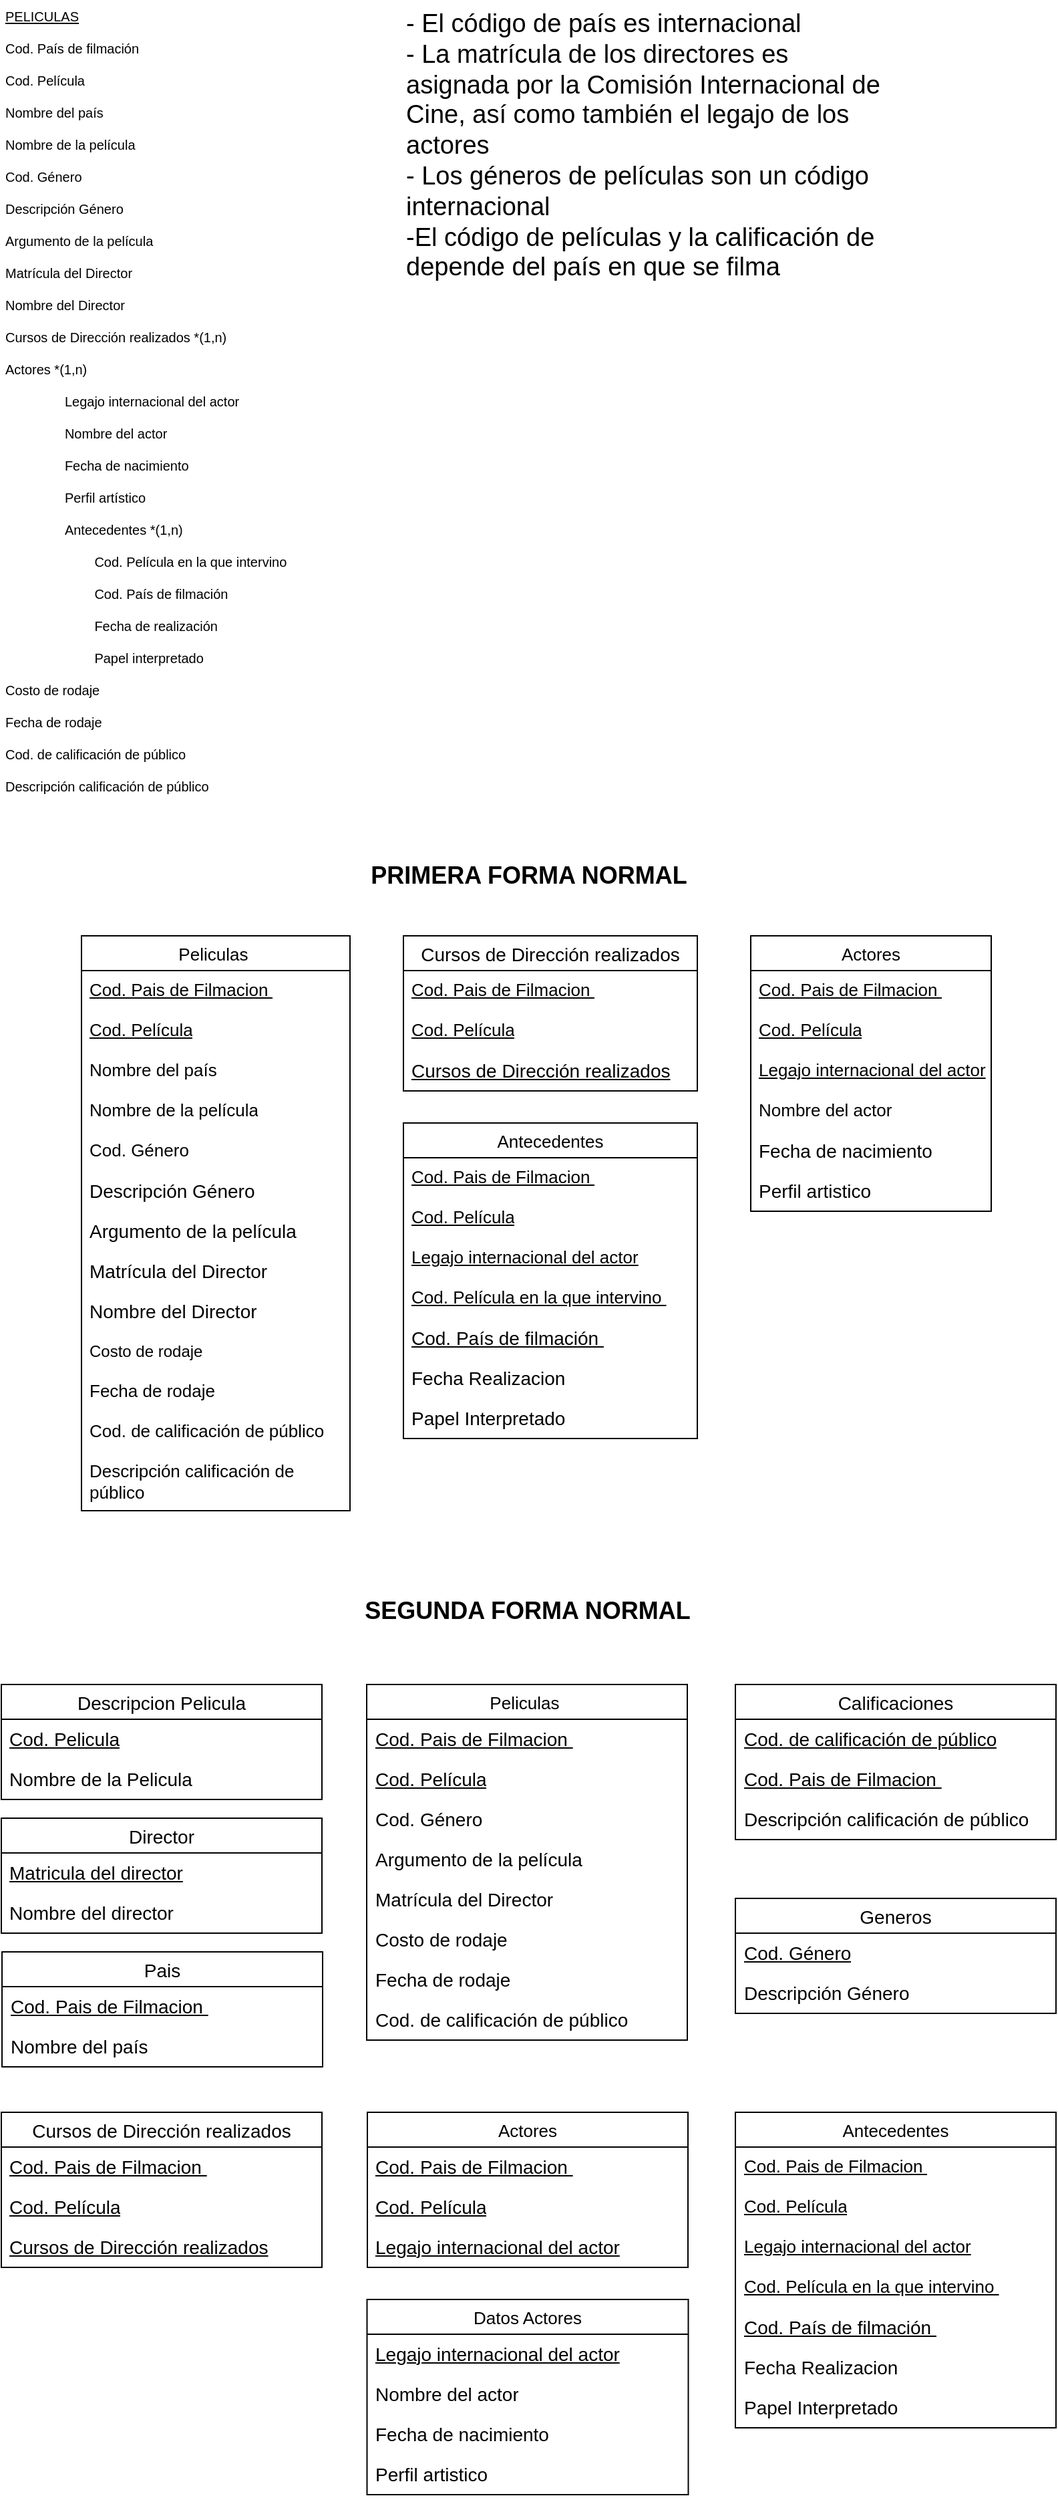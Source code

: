 <mxfile version="24.7.8">
  <diagram name="Página-1" id="6rLI40oN_04400nDU3He">
    <mxGraphModel dx="1518" dy="731" grid="1" gridSize="10" guides="1" tooltips="1" connect="1" arrows="1" fold="1" page="1" pageScale="1" pageWidth="827" pageHeight="1169" math="0" shadow="0">
      <root>
        <mxCell id="0" />
        <mxCell id="1" parent="0" />
        <mxCell id="zgShwJ9hmhgmI7BcQRLX-1" value="Peliculas " style="swimlane;fontStyle=0;childLayout=stackLayout;horizontal=1;startSize=26;horizontalStack=0;resizeParent=1;resizeParentMax=0;resizeLast=0;collapsible=1;marginBottom=0;align=center;fontSize=13;" parent="1" vertex="1">
          <mxGeometry x="79" y="720" width="201" height="430" as="geometry" />
        </mxCell>
        <mxCell id="zgShwJ9hmhgmI7BcQRLX-11" value="&lt;div style=&quot;font-size: 13px;&quot;&gt;&lt;u&gt;Cod. Pais de Filmacion&amp;nbsp;&lt;/u&gt;&lt;/div&gt;" style="text;strokeColor=none;fillColor=none;spacingLeft=4;spacingRight=4;overflow=hidden;rotatable=0;points=[[0,0.5],[1,0.5]];portConstraint=eastwest;fontSize=13;whiteSpace=wrap;html=1;" parent="zgShwJ9hmhgmI7BcQRLX-1" vertex="1">
          <mxGeometry y="26" width="201" height="30" as="geometry" />
        </mxCell>
        <mxCell id="zgShwJ9hmhgmI7BcQRLX-16" value="&lt;span style=&quot;font-size: 13px;&quot;&gt;&lt;u&gt;Cod. Película&lt;/u&gt;&lt;/span&gt;" style="text;strokeColor=none;fillColor=none;spacingLeft=4;spacingRight=4;overflow=hidden;rotatable=0;points=[[0,0.5],[1,0.5]];portConstraint=eastwest;fontSize=13;whiteSpace=wrap;html=1;" parent="zgShwJ9hmhgmI7BcQRLX-1" vertex="1">
          <mxGeometry y="56" width="201" height="30" as="geometry" />
        </mxCell>
        <mxCell id="zgShwJ9hmhgmI7BcQRLX-17" value="&lt;span style=&quot;font-size: 13px;&quot;&gt;Nombre del país&lt;/span&gt;" style="text;strokeColor=none;fillColor=none;spacingLeft=4;spacingRight=4;overflow=hidden;rotatable=0;points=[[0,0.5],[1,0.5]];portConstraint=eastwest;fontSize=13;whiteSpace=wrap;html=1;" parent="zgShwJ9hmhgmI7BcQRLX-1" vertex="1">
          <mxGeometry y="86" width="201" height="30" as="geometry" />
        </mxCell>
        <mxCell id="zgShwJ9hmhgmI7BcQRLX-18" value="&lt;span style=&quot;font-size: 13px;&quot;&gt;Nombre de la película&lt;/span&gt;" style="text;strokeColor=none;fillColor=none;spacingLeft=4;spacingRight=4;overflow=hidden;rotatable=0;points=[[0,0.5],[1,0.5]];portConstraint=eastwest;fontSize=13;whiteSpace=wrap;html=1;" parent="zgShwJ9hmhgmI7BcQRLX-1" vertex="1">
          <mxGeometry y="116" width="201" height="30" as="geometry" />
        </mxCell>
        <mxCell id="zgShwJ9hmhgmI7BcQRLX-19" value="&lt;span style=&quot;font-size: 13px;&quot;&gt;Cod. Género&lt;/span&gt;" style="text;strokeColor=none;fillColor=none;spacingLeft=4;spacingRight=4;overflow=hidden;rotatable=0;points=[[0,0.5],[1,0.5]];portConstraint=eastwest;fontSize=13;whiteSpace=wrap;html=1;" parent="zgShwJ9hmhgmI7BcQRLX-1" vertex="1">
          <mxGeometry y="146" width="201" height="30" as="geometry" />
        </mxCell>
        <mxCell id="zgShwJ9hmhgmI7BcQRLX-26" value="&lt;span style=&quot;font-size: 14px;&quot;&gt;Descripción Género&lt;/span&gt;" style="text;strokeColor=none;fillColor=none;spacingLeft=4;spacingRight=4;overflow=hidden;rotatable=0;points=[[0,0.5],[1,0.5]];portConstraint=eastwest;fontSize=14;whiteSpace=wrap;html=1;" parent="zgShwJ9hmhgmI7BcQRLX-1" vertex="1">
          <mxGeometry y="176" width="201" height="30" as="geometry" />
        </mxCell>
        <mxCell id="zgShwJ9hmhgmI7BcQRLX-27" value="&lt;span style=&quot;font-size: 14px;&quot;&gt;Argumento de la película&lt;/span&gt;" style="text;strokeColor=none;fillColor=none;spacingLeft=4;spacingRight=4;overflow=hidden;rotatable=0;points=[[0,0.5],[1,0.5]];portConstraint=eastwest;fontSize=14;whiteSpace=wrap;html=1;" parent="zgShwJ9hmhgmI7BcQRLX-1" vertex="1">
          <mxGeometry y="206" width="201" height="30" as="geometry" />
        </mxCell>
        <mxCell id="zgShwJ9hmhgmI7BcQRLX-28" value="&lt;font style=&quot;font-size: 14px;&quot;&gt;Matrícula del Director&lt;/font&gt;" style="text;strokeColor=none;fillColor=none;spacingLeft=4;spacingRight=4;overflow=hidden;rotatable=0;points=[[0,0.5],[1,0.5]];portConstraint=eastwest;fontSize=13;whiteSpace=wrap;html=1;" parent="zgShwJ9hmhgmI7BcQRLX-1" vertex="1">
          <mxGeometry y="236" width="201" height="30" as="geometry" />
        </mxCell>
        <mxCell id="zgShwJ9hmhgmI7BcQRLX-29" value="&lt;font style=&quot;font-size: 14px;&quot;&gt;Nombre del Director&lt;/font&gt;" style="text;strokeColor=none;fillColor=none;spacingLeft=4;spacingRight=4;overflow=hidden;rotatable=0;points=[[0,0.5],[1,0.5]];portConstraint=eastwest;fontSize=13;whiteSpace=wrap;html=1;" parent="zgShwJ9hmhgmI7BcQRLX-1" vertex="1">
          <mxGeometry y="266" width="201" height="30" as="geometry" />
        </mxCell>
        <mxCell id="CmvAr4aXvTPzjtb3P2h2-1" value="Costo de rodaje" style="text;strokeColor=none;fillColor=none;align=left;verticalAlign=middle;spacingLeft=4;spacingRight=4;overflow=hidden;points=[[0,0.5],[1,0.5]];portConstraint=eastwest;rotatable=0;whiteSpace=wrap;html=1;" parent="zgShwJ9hmhgmI7BcQRLX-1" vertex="1">
          <mxGeometry y="296" width="201" height="30" as="geometry" />
        </mxCell>
        <mxCell id="zgShwJ9hmhgmI7BcQRLX-30" value="Fecha de rodaje" style="text;strokeColor=none;fillColor=none;spacingLeft=4;spacingRight=4;overflow=hidden;rotatable=0;points=[[0,0.5],[1,0.5]];portConstraint=eastwest;fontSize=13;whiteSpace=wrap;html=1;" parent="zgShwJ9hmhgmI7BcQRLX-1" vertex="1">
          <mxGeometry y="326" width="201" height="30" as="geometry" />
        </mxCell>
        <mxCell id="zgShwJ9hmhgmI7BcQRLX-31" value="Cod. de calificación de público" style="text;strokeColor=none;fillColor=none;spacingLeft=4;spacingRight=4;overflow=hidden;rotatable=0;points=[[0,0.5],[1,0.5]];portConstraint=eastwest;fontSize=13;whiteSpace=wrap;html=1;" parent="zgShwJ9hmhgmI7BcQRLX-1" vertex="1">
          <mxGeometry y="356" width="201" height="30" as="geometry" />
        </mxCell>
        <mxCell id="zgShwJ9hmhgmI7BcQRLX-32" value="Descripción calificación de público" style="text;strokeColor=none;fillColor=none;spacingLeft=4;spacingRight=4;overflow=hidden;rotatable=0;points=[[0,0.5],[1,0.5]];portConstraint=eastwest;fontSize=13;whiteSpace=wrap;html=1;" parent="zgShwJ9hmhgmI7BcQRLX-1" vertex="1">
          <mxGeometry y="386" width="201" height="44" as="geometry" />
        </mxCell>
        <mxCell id="zgShwJ9hmhgmI7BcQRLX-14" value="&lt;u&gt;PELICULAS&lt;/u&gt;&lt;br style=&quot;font-size: 10px;&quot;&gt;&lt;br style=&quot;font-size: 10px;&quot;&gt;Cod. País de filmación&lt;br style=&quot;font-size: 10px;&quot;&gt;&lt;br style=&quot;font-size: 10px;&quot;&gt;Cod. Película&lt;br style=&quot;font-size: 10px;&quot;&gt;&lt;br style=&quot;font-size: 10px;&quot;&gt;Nombre del país&lt;br style=&quot;font-size: 10px;&quot;&gt;&lt;br style=&quot;font-size: 10px;&quot;&gt;Nombre de la película&lt;br style=&quot;font-size: 10px;&quot;&gt;&lt;br style=&quot;font-size: 10px;&quot;&gt;Cod. Género&lt;br style=&quot;font-size: 10px;&quot;&gt;&lt;br style=&quot;font-size: 10px;&quot;&gt;Descripción Género&lt;br style=&quot;font-size: 10px;&quot;&gt;&lt;br style=&quot;font-size: 10px;&quot;&gt;Argumento de la película&lt;br style=&quot;font-size: 10px;&quot;&gt;&lt;br style=&quot;font-size: 10px;&quot;&gt;Matrícula del Director&lt;br style=&quot;font-size: 10px;&quot;&gt;&lt;br style=&quot;font-size: 10px;&quot;&gt;Nombre del Director&lt;br style=&quot;font-size: 10px;&quot;&gt;&lt;br style=&quot;font-size: 10px;&quot;&gt;Cursos de Dirección realizados *(1,n)&lt;br style=&quot;font-size: 10px;&quot;&gt;&lt;br style=&quot;font-size: 10px;&quot;&gt;Actores *(1,n)&lt;br style=&quot;font-size: 10px;&quot;&gt;&lt;br style=&quot;font-size: 10px;&quot;&gt;&lt;span style=&quot;white-space: pre; font-size: 10px;&quot;&gt;&#x9;&lt;/span&gt;&lt;span style=&quot;white-space: pre; font-size: 10px;&quot;&gt;&#x9;&lt;/span&gt;Legajo internacional del actor&lt;br style=&quot;font-size: 10px;&quot;&gt;&lt;br style=&quot;font-size: 10px;&quot;&gt;&lt;span style=&quot;white-space: pre; font-size: 10px;&quot;&gt;&#x9;&lt;/span&gt;&lt;span style=&quot;white-space: pre; font-size: 10px;&quot;&gt;&#x9;&lt;/span&gt;Nombre del actor&lt;br style=&quot;font-size: 10px;&quot;&gt;&lt;br style=&quot;font-size: 10px;&quot;&gt;&lt;span style=&quot;white-space: pre; font-size: 10px;&quot;&gt;&#x9;&lt;/span&gt;&lt;span style=&quot;white-space: pre; font-size: 10px;&quot;&gt;&#x9;&lt;/span&gt;Fecha de nacimiento&lt;br style=&quot;font-size: 10px;&quot;&gt;&lt;br style=&quot;font-size: 10px;&quot;&gt;&lt;span style=&quot;white-space: pre; font-size: 10px;&quot;&gt;&#x9;&lt;/span&gt;&lt;span style=&quot;white-space: pre; font-size: 10px;&quot;&gt;&#x9;&lt;/span&gt;Perfil artístico&lt;br style=&quot;font-size: 10px;&quot;&gt;&lt;br style=&quot;font-size: 10px;&quot;&gt;&lt;span style=&quot;white-space: pre; font-size: 10px;&quot;&gt;&#x9;&lt;/span&gt;&lt;span style=&quot;white-space: pre; font-size: 10px;&quot;&gt;&#x9;&lt;/span&gt;Antecedentes *(1,n)&lt;br style=&quot;font-size: 10px;&quot;&gt;&lt;br style=&quot;font-size: 10px;&quot;&gt;&lt;span style=&quot;white-space: pre; font-size: 10px;&quot;&gt;&#x9;&lt;/span&gt;&lt;span style=&quot;white-space: pre; font-size: 10px;&quot;&gt;&#x9;&lt;/span&gt;&lt;span style=&quot;white-space: pre; font-size: 10px;&quot;&gt;&#x9;&lt;/span&gt;Cod. Película en la que intervino&lt;br style=&quot;font-size: 10px;&quot;&gt;&lt;br style=&quot;font-size: 10px;&quot;&gt;&lt;span style=&quot;white-space: pre; font-size: 10px;&quot;&gt;&#x9;&lt;/span&gt;&lt;span style=&quot;white-space: pre; font-size: 10px;&quot;&gt;&#x9;&lt;/span&gt;&lt;span style=&quot;white-space: pre; font-size: 10px;&quot;&gt;&#x9;&lt;/span&gt;Cod. País de filmación&lt;br style=&quot;font-size: 10px;&quot;&gt;&lt;br style=&quot;font-size: 10px;&quot;&gt;&lt;span style=&quot;white-space: pre; font-size: 10px;&quot;&gt;&#x9;&lt;/span&gt;&lt;span style=&quot;white-space: pre; font-size: 10px;&quot;&gt;&#x9;&lt;/span&gt;&lt;span style=&quot;white-space: pre; font-size: 10px;&quot;&gt;&#x9;&lt;/span&gt;Fecha de realización&lt;br style=&quot;font-size: 10px;&quot;&gt;&lt;br style=&quot;font-size: 10px;&quot;&gt;&lt;span style=&quot;white-space: pre; font-size: 10px;&quot;&gt;&#x9;&lt;/span&gt;&lt;span style=&quot;white-space: pre; font-size: 10px;&quot;&gt;&#x9;&lt;/span&gt;&lt;span style=&quot;white-space: pre; font-size: 10px;&quot;&gt;&#x9;&lt;/span&gt;Papel interpretado&lt;br style=&quot;font-size: 10px;&quot;&gt;&lt;br style=&quot;font-size: 10px;&quot;&gt;Costo de rodaje&lt;br style=&quot;font-size: 10px;&quot;&gt;&lt;br style=&quot;font-size: 10px;&quot;&gt;Fecha de rodaje&lt;br style=&quot;font-size: 10px;&quot;&gt;&lt;br style=&quot;font-size: 10px;&quot;&gt;Cod. de calificación de público&lt;br style=&quot;font-size: 10px;&quot;&gt;&lt;br style=&quot;font-size: 10px;&quot;&gt;Descripción calificación de público" style="text;whiteSpace=wrap;html=1;fontSize=10;" parent="1" vertex="1">
          <mxGeometry x="20" y="20" width="300" height="614" as="geometry" />
        </mxCell>
        <mxCell id="zgShwJ9hmhgmI7BcQRLX-15" value="- El código de país es internacional&#xa;- La matrícula de los directores es&#xa;asignada por la Comisión Internacional de&#xa;Cine, así como también el legajo de los&#xa;actores&#xa;- Los géneros de películas son un código&#xa;internacional&#xa;-El código de películas y la calificación de&#xa;depende del país en que se filma" style="text;whiteSpace=wrap;html=1;fontSize=19;" parent="1" vertex="1">
          <mxGeometry x="320" y="20" width="370" height="280" as="geometry" />
        </mxCell>
        <mxCell id="zgShwJ9hmhgmI7BcQRLX-35" value="&lt;b&gt;&lt;font style=&quot;font-size: 18px;&quot;&gt;PRIMERA FORMA NORMAL&lt;/font&gt;&lt;/b&gt;" style="text;html=1;align=center;verticalAlign=middle;whiteSpace=wrap;rounded=0;" parent="1" vertex="1">
          <mxGeometry x="274" y="660" width="280" height="30" as="geometry" />
        </mxCell>
        <mxCell id="Rx_28gzDsWs1YYP2cIg9-1" value="Cursos de Dirección realizados" style="swimlane;fontStyle=0;childLayout=stackLayout;horizontal=1;startSize=26;horizontalStack=0;resizeParent=1;resizeParentMax=0;resizeLast=0;collapsible=1;marginBottom=0;align=center;fontSize=14;" parent="1" vertex="1">
          <mxGeometry x="320" y="720" width="220" height="116" as="geometry" />
        </mxCell>
        <mxCell id="Rx_28gzDsWs1YYP2cIg9-2" value="&lt;u style=&quot;font-size: 13px;&quot;&gt;Cod. Pais de Filmacion&amp;nbsp;&lt;/u&gt;" style="text;strokeColor=none;fillColor=none;spacingLeft=4;spacingRight=4;overflow=hidden;rotatable=0;points=[[0,0.5],[1,0.5]];portConstraint=eastwest;fontSize=12;whiteSpace=wrap;html=1;" parent="Rx_28gzDsWs1YYP2cIg9-1" vertex="1">
          <mxGeometry y="26" width="220" height="30" as="geometry" />
        </mxCell>
        <mxCell id="Rx_28gzDsWs1YYP2cIg9-3" value="&lt;u style=&quot;font-size: 13px;&quot;&gt;Cod. Película&lt;/u&gt;" style="text;strokeColor=none;fillColor=none;spacingLeft=4;spacingRight=4;overflow=hidden;rotatable=0;points=[[0,0.5],[1,0.5]];portConstraint=eastwest;fontSize=12;whiteSpace=wrap;html=1;" parent="Rx_28gzDsWs1YYP2cIg9-1" vertex="1">
          <mxGeometry y="56" width="220" height="30" as="geometry" />
        </mxCell>
        <mxCell id="Rx_28gzDsWs1YYP2cIg9-4" value="&lt;span style=&quot;font-size: 14px; text-align: center; text-wrap: nowrap;&quot;&gt;&lt;u&gt;Cursos de Dirección realizados&lt;/u&gt;&lt;/span&gt;" style="text;strokeColor=none;fillColor=none;spacingLeft=4;spacingRight=4;overflow=hidden;rotatable=0;points=[[0,0.5],[1,0.5]];portConstraint=eastwest;fontSize=12;whiteSpace=wrap;html=1;" parent="Rx_28gzDsWs1YYP2cIg9-1" vertex="1">
          <mxGeometry y="86" width="220" height="30" as="geometry" />
        </mxCell>
        <mxCell id="IcxLph1K7BprpmY6Rb8W-1" value="Actores" style="swimlane;fontStyle=0;childLayout=stackLayout;horizontal=1;startSize=26;horizontalStack=0;resizeParent=1;resizeParentMax=0;resizeLast=0;collapsible=1;marginBottom=0;align=center;fontSize=13;" parent="1" vertex="1">
          <mxGeometry x="580" y="720" width="180" height="206" as="geometry" />
        </mxCell>
        <mxCell id="IcxLph1K7BprpmY6Rb8W-2" value="&lt;div style=&quot;font-size: 13px;&quot;&gt;&lt;u&gt;Cod. Pais de Filmacion&amp;nbsp;&lt;/u&gt;&lt;/div&gt;" style="text;strokeColor=none;fillColor=none;spacingLeft=4;spacingRight=4;overflow=hidden;rotatable=0;points=[[0,0.5],[1,0.5]];portConstraint=eastwest;fontSize=13;whiteSpace=wrap;html=1;" parent="IcxLph1K7BprpmY6Rb8W-1" vertex="1">
          <mxGeometry y="26" width="180" height="30" as="geometry" />
        </mxCell>
        <mxCell id="IcxLph1K7BprpmY6Rb8W-3" value="&lt;span style=&quot;font-size: 13px;&quot;&gt;&lt;u&gt;Cod. Película&lt;/u&gt;&lt;/span&gt;" style="text;strokeColor=none;fillColor=none;spacingLeft=4;spacingRight=4;overflow=hidden;rotatable=0;points=[[0,0.5],[1,0.5]];portConstraint=eastwest;fontSize=13;whiteSpace=wrap;html=1;" parent="IcxLph1K7BprpmY6Rb8W-1" vertex="1">
          <mxGeometry y="56" width="180" height="30" as="geometry" />
        </mxCell>
        <mxCell id="IcxLph1K7BprpmY6Rb8W-5" value="&lt;span style=&quot;font-size: 13px;&quot;&gt;&lt;u&gt;Legajo internacional del actor&lt;/u&gt;&lt;/span&gt;" style="text;strokeColor=none;fillColor=none;spacingLeft=4;spacingRight=4;overflow=hidden;rotatable=0;points=[[0,0.5],[1,0.5]];portConstraint=eastwest;fontSize=13;whiteSpace=wrap;html=1;" parent="IcxLph1K7BprpmY6Rb8W-1" vertex="1">
          <mxGeometry y="86" width="180" height="30" as="geometry" />
        </mxCell>
        <mxCell id="IcxLph1K7BprpmY6Rb8W-6" value="&lt;span style=&quot;font-size: 13px;&quot;&gt;Nombre del actor&lt;/span&gt;" style="text;strokeColor=none;fillColor=none;spacingLeft=4;spacingRight=4;overflow=hidden;rotatable=0;points=[[0,0.5],[1,0.5]];portConstraint=eastwest;fontSize=13;whiteSpace=wrap;html=1;" parent="IcxLph1K7BprpmY6Rb8W-1" vertex="1">
          <mxGeometry y="116" width="180" height="30" as="geometry" />
        </mxCell>
        <mxCell id="IcxLph1K7BprpmY6Rb8W-7" value="&lt;span style=&quot;font-size: 14px;&quot;&gt;Fecha de nacimiento&lt;/span&gt;" style="text;strokeColor=none;fillColor=none;spacingLeft=4;spacingRight=4;overflow=hidden;rotatable=0;points=[[0,0.5],[1,0.5]];portConstraint=eastwest;fontSize=14;whiteSpace=wrap;html=1;" parent="IcxLph1K7BprpmY6Rb8W-1" vertex="1">
          <mxGeometry y="146" width="180" height="30" as="geometry" />
        </mxCell>
        <mxCell id="IcxLph1K7BprpmY6Rb8W-8" value="&lt;span style=&quot;font-size: 14px;&quot;&gt;Perfil artistico&lt;/span&gt;" style="text;strokeColor=none;fillColor=none;spacingLeft=4;spacingRight=4;overflow=hidden;rotatable=0;points=[[0,0.5],[1,0.5]];portConstraint=eastwest;fontSize=14;whiteSpace=wrap;html=1;" parent="IcxLph1K7BprpmY6Rb8W-1" vertex="1">
          <mxGeometry y="176" width="180" height="30" as="geometry" />
        </mxCell>
        <mxCell id="q88mFo1mCa84DCh63sVb-1" value="Antecedentes" style="swimlane;fontStyle=0;childLayout=stackLayout;horizontal=1;startSize=26;horizontalStack=0;resizeParent=1;resizeParentMax=0;resizeLast=0;collapsible=1;marginBottom=0;align=center;fontSize=13;" parent="1" vertex="1">
          <mxGeometry x="320" y="860" width="220" height="236" as="geometry" />
        </mxCell>
        <mxCell id="q88mFo1mCa84DCh63sVb-2" value="&lt;div style=&quot;font-size: 13px;&quot;&gt;&lt;u&gt;Cod. Pais de Filmacion&amp;nbsp;&lt;/u&gt;&lt;/div&gt;" style="text;strokeColor=none;fillColor=none;spacingLeft=4;spacingRight=4;overflow=hidden;rotatable=0;points=[[0,0.5],[1,0.5]];portConstraint=eastwest;fontSize=13;whiteSpace=wrap;html=1;" parent="q88mFo1mCa84DCh63sVb-1" vertex="1">
          <mxGeometry y="26" width="220" height="30" as="geometry" />
        </mxCell>
        <mxCell id="q88mFo1mCa84DCh63sVb-3" value="&lt;span style=&quot;font-size: 13px;&quot;&gt;&lt;u&gt;Cod. Película&lt;/u&gt;&lt;/span&gt;" style="text;strokeColor=none;fillColor=none;spacingLeft=4;spacingRight=4;overflow=hidden;rotatable=0;points=[[0,0.5],[1,0.5]];portConstraint=eastwest;fontSize=13;whiteSpace=wrap;html=1;" parent="q88mFo1mCa84DCh63sVb-1" vertex="1">
          <mxGeometry y="56" width="220" height="30" as="geometry" />
        </mxCell>
        <mxCell id="q88mFo1mCa84DCh63sVb-4" value="&lt;span style=&quot;font-size: 13px;&quot;&gt;&lt;u&gt;Legajo internacional del actor&lt;/u&gt;&lt;/span&gt;" style="text;strokeColor=none;fillColor=none;spacingLeft=4;spacingRight=4;overflow=hidden;rotatable=0;points=[[0,0.5],[1,0.5]];portConstraint=eastwest;fontSize=13;whiteSpace=wrap;html=1;" parent="q88mFo1mCa84DCh63sVb-1" vertex="1">
          <mxGeometry y="86" width="220" height="30" as="geometry" />
        </mxCell>
        <mxCell id="q88mFo1mCa84DCh63sVb-5" value="&lt;u&gt;Cod. Película en la que intervino&amp;nbsp;&lt;/u&gt;" style="text;strokeColor=none;fillColor=none;spacingLeft=4;spacingRight=4;overflow=hidden;rotatable=0;points=[[0,0.5],[1,0.5]];portConstraint=eastwest;fontSize=13;whiteSpace=wrap;html=1;" parent="q88mFo1mCa84DCh63sVb-1" vertex="1">
          <mxGeometry y="116" width="220" height="30" as="geometry" />
        </mxCell>
        <mxCell id="q88mFo1mCa84DCh63sVb-6" value="&lt;u&gt;Cod. País de filmación&amp;nbsp;&lt;/u&gt;" style="text;strokeColor=none;fillColor=none;spacingLeft=4;spacingRight=4;overflow=hidden;rotatable=0;points=[[0,0.5],[1,0.5]];portConstraint=eastwest;fontSize=14;whiteSpace=wrap;html=1;" parent="q88mFo1mCa84DCh63sVb-1" vertex="1">
          <mxGeometry y="146" width="220" height="30" as="geometry" />
        </mxCell>
        <mxCell id="q88mFo1mCa84DCh63sVb-7" value="&lt;span style=&quot;font-size: 14px;&quot;&gt;Fecha Realizacion&lt;/span&gt;&lt;div&gt;&lt;span style=&quot;font-size: 14px;&quot;&gt;&lt;br&gt;&lt;/span&gt;&lt;/div&gt;" style="text;strokeColor=none;fillColor=none;spacingLeft=4;spacingRight=4;overflow=hidden;rotatable=0;points=[[0,0.5],[1,0.5]];portConstraint=eastwest;fontSize=14;whiteSpace=wrap;html=1;" parent="q88mFo1mCa84DCh63sVb-1" vertex="1">
          <mxGeometry y="176" width="220" height="30" as="geometry" />
        </mxCell>
        <mxCell id="q88mFo1mCa84DCh63sVb-8" value="&lt;div&gt;&lt;span style=&quot;font-size: 14px;&quot;&gt;Papel Interpretado&lt;/span&gt;&lt;/div&gt;" style="text;strokeColor=none;fillColor=none;spacingLeft=4;spacingRight=4;overflow=hidden;rotatable=0;points=[[0,0.5],[1,0.5]];portConstraint=eastwest;fontSize=14;whiteSpace=wrap;html=1;" parent="q88mFo1mCa84DCh63sVb-1" vertex="1">
          <mxGeometry y="206" width="220" height="30" as="geometry" />
        </mxCell>
        <mxCell id="PDYh7M2CTfWgpDHB2hwc-1" value="&lt;b&gt;&lt;font style=&quot;font-size: 18px;&quot;&gt;SEGUNDA FORMA NORMAL&lt;/font&gt;&lt;/b&gt;" style="text;html=1;align=center;verticalAlign=middle;whiteSpace=wrap;rounded=0;" parent="1" vertex="1">
          <mxGeometry x="272.5" y="1210" width="280" height="30" as="geometry" />
        </mxCell>
        <mxCell id="PDYh7M2CTfWgpDHB2hwc-2" value="Peliculas " style="swimlane;fontStyle=0;childLayout=stackLayout;horizontal=1;startSize=26;horizontalStack=0;resizeParent=1;resizeParentMax=0;resizeLast=0;collapsible=1;marginBottom=0;align=center;fontSize=13;" parent="1" vertex="1">
          <mxGeometry x="292.5" y="1280" width="240" height="266" as="geometry" />
        </mxCell>
        <mxCell id="PDYh7M2CTfWgpDHB2hwc-3" value="&lt;div style=&quot;&quot;&gt;&lt;u style=&quot;&quot;&gt;&lt;font style=&quot;font-size: 14px;&quot;&gt;Cod. Pais de Filmacion&amp;nbsp;&lt;/font&gt;&lt;/u&gt;&lt;/div&gt;" style="text;strokeColor=none;fillColor=none;spacingLeft=4;spacingRight=4;overflow=hidden;rotatable=0;points=[[0,0.5],[1,0.5]];portConstraint=eastwest;fontSize=13;whiteSpace=wrap;html=1;" parent="PDYh7M2CTfWgpDHB2hwc-2" vertex="1">
          <mxGeometry y="26" width="240" height="30" as="geometry" />
        </mxCell>
        <mxCell id="PDYh7M2CTfWgpDHB2hwc-4" value="&lt;u style=&quot;&quot;&gt;&lt;font style=&quot;font-size: 14px;&quot;&gt;Cod. Película&lt;/font&gt;&lt;/u&gt;" style="text;strokeColor=none;fillColor=none;spacingLeft=4;spacingRight=4;overflow=hidden;rotatable=0;points=[[0,0.5],[1,0.5]];portConstraint=eastwest;fontSize=13;whiteSpace=wrap;html=1;" parent="PDYh7M2CTfWgpDHB2hwc-2" vertex="1">
          <mxGeometry y="56" width="240" height="30" as="geometry" />
        </mxCell>
        <mxCell id="PDYh7M2CTfWgpDHB2hwc-7" value="&lt;font style=&quot;font-size: 14px;&quot;&gt;Cod. Género&lt;/font&gt;" style="text;strokeColor=none;fillColor=none;spacingLeft=4;spacingRight=4;overflow=hidden;rotatable=0;points=[[0,0.5],[1,0.5]];portConstraint=eastwest;fontSize=13;whiteSpace=wrap;html=1;" parent="PDYh7M2CTfWgpDHB2hwc-2" vertex="1">
          <mxGeometry y="86" width="240" height="30" as="geometry" />
        </mxCell>
        <mxCell id="PDYh7M2CTfWgpDHB2hwc-9" value="&lt;span style=&quot;font-size: 14px;&quot;&gt;Argumento de la película&lt;/span&gt;" style="text;strokeColor=none;fillColor=none;spacingLeft=4;spacingRight=4;overflow=hidden;rotatable=0;points=[[0,0.5],[1,0.5]];portConstraint=eastwest;fontSize=14;whiteSpace=wrap;html=1;" parent="PDYh7M2CTfWgpDHB2hwc-2" vertex="1">
          <mxGeometry y="116" width="240" height="30" as="geometry" />
        </mxCell>
        <mxCell id="PDYh7M2CTfWgpDHB2hwc-10" value="&lt;font style=&quot;font-size: 14px;&quot;&gt;Matrícula del Director&lt;/font&gt;" style="text;strokeColor=none;fillColor=none;spacingLeft=4;spacingRight=4;overflow=hidden;rotatable=0;points=[[0,0.5],[1,0.5]];portConstraint=eastwest;fontSize=13;whiteSpace=wrap;html=1;" parent="PDYh7M2CTfWgpDHB2hwc-2" vertex="1">
          <mxGeometry y="146" width="240" height="30" as="geometry" />
        </mxCell>
        <mxCell id="PDYh7M2CTfWgpDHB2hwc-12" value="&lt;font style=&quot;font-size: 14px;&quot;&gt;Costo de rodaje&lt;/font&gt;" style="text;strokeColor=none;fillColor=none;align=left;verticalAlign=middle;spacingLeft=4;spacingRight=4;overflow=hidden;points=[[0,0.5],[1,0.5]];portConstraint=eastwest;rotatable=0;whiteSpace=wrap;html=1;" parent="PDYh7M2CTfWgpDHB2hwc-2" vertex="1">
          <mxGeometry y="176" width="240" height="30" as="geometry" />
        </mxCell>
        <mxCell id="PDYh7M2CTfWgpDHB2hwc-13" value="&lt;font style=&quot;font-size: 14px;&quot;&gt;Fecha de rodaje&lt;/font&gt;" style="text;strokeColor=none;fillColor=none;spacingLeft=4;spacingRight=4;overflow=hidden;rotatable=0;points=[[0,0.5],[1,0.5]];portConstraint=eastwest;fontSize=13;whiteSpace=wrap;html=1;" parent="PDYh7M2CTfWgpDHB2hwc-2" vertex="1">
          <mxGeometry y="206" width="240" height="30" as="geometry" />
        </mxCell>
        <mxCell id="PDYh7M2CTfWgpDHB2hwc-14" value="&lt;font style=&quot;font-size: 14px;&quot;&gt;Cod. de calificación de público&lt;/font&gt;" style="text;strokeColor=none;fillColor=none;spacingLeft=4;spacingRight=4;overflow=hidden;rotatable=0;points=[[0,0.5],[1,0.5]];portConstraint=eastwest;fontSize=13;whiteSpace=wrap;html=1;" parent="PDYh7M2CTfWgpDHB2hwc-2" vertex="1">
          <mxGeometry y="236" width="240" height="30" as="geometry" />
        </mxCell>
        <mxCell id="PDYh7M2CTfWgpDHB2hwc-16" value="Generos" style="swimlane;fontStyle=0;childLayout=stackLayout;horizontal=1;startSize=26;horizontalStack=0;resizeParent=1;resizeParentMax=0;resizeLast=0;collapsible=1;marginBottom=0;align=center;fontSize=14;" parent="1" vertex="1">
          <mxGeometry x="568.5" y="1440" width="240" height="86" as="geometry" />
        </mxCell>
        <mxCell id="PDYh7M2CTfWgpDHB2hwc-17" value="&lt;u style=&quot;&quot;&gt;&lt;font style=&quot;font-size: 14px;&quot;&gt;Cod. Género&lt;/font&gt;&lt;/u&gt;" style="text;strokeColor=none;fillColor=none;spacingLeft=4;spacingRight=4;overflow=hidden;rotatable=0;points=[[0,0.5],[1,0.5]];portConstraint=eastwest;fontSize=12;whiteSpace=wrap;html=1;" parent="PDYh7M2CTfWgpDHB2hwc-16" vertex="1">
          <mxGeometry y="26" width="240" height="30" as="geometry" />
        </mxCell>
        <mxCell id="PDYh7M2CTfWgpDHB2hwc-18" value="&lt;span style=&quot;font-size: 14px;&quot;&gt;Descripción Género&lt;/span&gt;" style="text;strokeColor=none;fillColor=none;spacingLeft=4;spacingRight=4;overflow=hidden;rotatable=0;points=[[0,0.5],[1,0.5]];portConstraint=eastwest;fontSize=12;whiteSpace=wrap;html=1;" parent="PDYh7M2CTfWgpDHB2hwc-16" vertex="1">
          <mxGeometry y="56" width="240" height="30" as="geometry" />
        </mxCell>
        <mxCell id="YSYr7P1KxAlZpb0OfoEZ-1" value="Calificaciones" style="swimlane;fontStyle=0;childLayout=stackLayout;horizontal=1;startSize=26;horizontalStack=0;resizeParent=1;resizeParentMax=0;resizeLast=0;collapsible=1;marginBottom=0;align=center;fontSize=14;" parent="1" vertex="1">
          <mxGeometry x="568.5" y="1280" width="240" height="116" as="geometry" />
        </mxCell>
        <mxCell id="YSYr7P1KxAlZpb0OfoEZ-2" value="&lt;u style=&quot;&quot;&gt;&lt;font style=&quot;font-size: 14px;&quot;&gt;Cod. de calificación de público&lt;/font&gt;&lt;/u&gt;" style="text;strokeColor=none;fillColor=none;spacingLeft=4;spacingRight=4;overflow=hidden;rotatable=0;points=[[0,0.5],[1,0.5]];portConstraint=eastwest;fontSize=12;whiteSpace=wrap;html=1;" parent="YSYr7P1KxAlZpb0OfoEZ-1" vertex="1">
          <mxGeometry y="26" width="240" height="30" as="geometry" />
        </mxCell>
        <mxCell id="hNIpfn-NfBUhngra661V-1" value="&lt;div style=&quot;&quot;&gt;&lt;u style=&quot;&quot;&gt;&lt;font style=&quot;font-size: 14px;&quot;&gt;Cod. Pais de Filmacion&amp;nbsp;&lt;/font&gt;&lt;/u&gt;&lt;/div&gt;" style="text;strokeColor=none;fillColor=none;spacingLeft=4;spacingRight=4;overflow=hidden;rotatable=0;points=[[0,0.5],[1,0.5]];portConstraint=eastwest;fontSize=13;whiteSpace=wrap;html=1;" parent="YSYr7P1KxAlZpb0OfoEZ-1" vertex="1">
          <mxGeometry y="56" width="240" height="30" as="geometry" />
        </mxCell>
        <mxCell id="YSYr7P1KxAlZpb0OfoEZ-3" value="&lt;font style=&quot;font-size: 14px;&quot;&gt;Descripción calificación de público&lt;/font&gt;" style="text;strokeColor=none;fillColor=none;spacingLeft=4;spacingRight=4;overflow=hidden;rotatable=0;points=[[0,0.5],[1,0.5]];portConstraint=eastwest;fontSize=12;whiteSpace=wrap;html=1;" parent="YSYr7P1KxAlZpb0OfoEZ-1" vertex="1">
          <mxGeometry y="86" width="240" height="30" as="geometry" />
        </mxCell>
        <mxCell id="NSbU4VSWidq7NyurJ5DD-1" value="Director" style="swimlane;fontStyle=0;childLayout=stackLayout;horizontal=1;startSize=26;horizontalStack=0;resizeParent=1;resizeParentMax=0;resizeLast=0;collapsible=1;marginBottom=0;align=center;fontSize=14;" parent="1" vertex="1">
          <mxGeometry x="19" y="1380" width="240" height="86" as="geometry" />
        </mxCell>
        <mxCell id="NSbU4VSWidq7NyurJ5DD-2" value="&lt;u style=&quot;&quot;&gt;&lt;font style=&quot;font-size: 14px;&quot;&gt;Matricula del director&lt;/font&gt;&lt;/u&gt;" style="text;strokeColor=none;fillColor=none;spacingLeft=4;spacingRight=4;overflow=hidden;rotatable=0;points=[[0,0.5],[1,0.5]];portConstraint=eastwest;fontSize=12;whiteSpace=wrap;html=1;" parent="NSbU4VSWidq7NyurJ5DD-1" vertex="1">
          <mxGeometry y="26" width="240" height="30" as="geometry" />
        </mxCell>
        <mxCell id="NSbU4VSWidq7NyurJ5DD-3" value="&lt;font style=&quot;font-size: 14px;&quot;&gt;Nombre del director&amp;nbsp;&lt;/font&gt;" style="text;strokeColor=none;fillColor=none;spacingLeft=4;spacingRight=4;overflow=hidden;rotatable=0;points=[[0,0.5],[1,0.5]];portConstraint=eastwest;fontSize=12;whiteSpace=wrap;html=1;" parent="NSbU4VSWidq7NyurJ5DD-1" vertex="1">
          <mxGeometry y="56" width="240" height="30" as="geometry" />
        </mxCell>
        <mxCell id="NSbU4VSWidq7NyurJ5DD-7" value="Descripcion Pelicula" style="swimlane;fontStyle=0;childLayout=stackLayout;horizontal=1;startSize=26;horizontalStack=0;resizeParent=1;resizeParentMax=0;resizeLast=0;collapsible=1;marginBottom=0;align=center;fontSize=14;" parent="1" vertex="1">
          <mxGeometry x="19" y="1280" width="240" height="86" as="geometry" />
        </mxCell>
        <mxCell id="NSbU4VSWidq7NyurJ5DD-8" value="&lt;u style=&quot;&quot;&gt;&lt;font style=&quot;font-size: 14px;&quot;&gt;Cod. Pelicula&lt;/font&gt;&lt;/u&gt;" style="text;strokeColor=none;fillColor=none;spacingLeft=4;spacingRight=4;overflow=hidden;rotatable=0;points=[[0,0.5],[1,0.5]];portConstraint=eastwest;fontSize=12;whiteSpace=wrap;html=1;" parent="NSbU4VSWidq7NyurJ5DD-7" vertex="1">
          <mxGeometry y="26" width="240" height="30" as="geometry" />
        </mxCell>
        <mxCell id="NSbU4VSWidq7NyurJ5DD-9" value="&lt;font style=&quot;font-size: 14px;&quot;&gt;Nombre de la Pelicula&lt;/font&gt;" style="text;strokeColor=none;fillColor=none;spacingLeft=4;spacingRight=4;overflow=hidden;rotatable=0;points=[[0,0.5],[1,0.5]];portConstraint=eastwest;fontSize=12;whiteSpace=wrap;html=1;" parent="NSbU4VSWidq7NyurJ5DD-7" vertex="1">
          <mxGeometry y="56" width="240" height="30" as="geometry" />
        </mxCell>
        <mxCell id="uGezGMgn61f46yGDeL48-1" value="Datos Actores" style="swimlane;fontStyle=0;childLayout=stackLayout;horizontal=1;startSize=26;horizontalStack=0;resizeParent=1;resizeParentMax=0;resizeLast=0;collapsible=1;marginBottom=0;align=center;fontSize=13;" parent="1" vertex="1">
          <mxGeometry x="292.75" y="1740" width="240.5" height="146" as="geometry" />
        </mxCell>
        <mxCell id="uGezGMgn61f46yGDeL48-2" value="&lt;div style=&quot;&quot;&gt;&lt;u style=&quot;&quot;&gt;&lt;font style=&quot;font-size: 14px;&quot;&gt;Legajo internacional del actor&lt;/font&gt;&lt;/u&gt;&lt;br&gt;&lt;/div&gt;" style="text;strokeColor=none;fillColor=none;spacingLeft=4;spacingRight=4;overflow=hidden;rotatable=0;points=[[0,0.5],[1,0.5]];portConstraint=eastwest;fontSize=13;whiteSpace=wrap;html=1;" parent="uGezGMgn61f46yGDeL48-1" vertex="1">
          <mxGeometry y="26" width="240.5" height="30" as="geometry" />
        </mxCell>
        <mxCell id="uGezGMgn61f46yGDeL48-12" value="&lt;font style=&quot;font-size: 14px;&quot;&gt;Nombre del actor&lt;/font&gt;" style="text;strokeColor=none;fillColor=none;spacingLeft=4;spacingRight=4;overflow=hidden;rotatable=0;points=[[0,0.5],[1,0.5]];portConstraint=eastwest;fontSize=13;whiteSpace=wrap;html=1;" parent="uGezGMgn61f46yGDeL48-1" vertex="1">
          <mxGeometry y="56" width="240.5" height="30" as="geometry" />
        </mxCell>
        <mxCell id="uGezGMgn61f46yGDeL48-4" value="&lt;span style=&quot;font-size: 14px;&quot;&gt;Fecha de nacimiento&lt;/span&gt;" style="text;strokeColor=none;fillColor=none;spacingLeft=4;spacingRight=4;overflow=hidden;rotatable=0;points=[[0,0.5],[1,0.5]];portConstraint=eastwest;fontSize=13;whiteSpace=wrap;html=1;" parent="uGezGMgn61f46yGDeL48-1" vertex="1">
          <mxGeometry y="86" width="240.5" height="30" as="geometry" />
        </mxCell>
        <mxCell id="uGezGMgn61f46yGDeL48-5" value="&lt;span style=&quot;font-size: 14px;&quot;&gt;Perfil artistico&lt;/span&gt;" style="text;strokeColor=none;fillColor=none;spacingLeft=4;spacingRight=4;overflow=hidden;rotatable=0;points=[[0,0.5],[1,0.5]];portConstraint=eastwest;fontSize=13;whiteSpace=wrap;html=1;" parent="uGezGMgn61f46yGDeL48-1" vertex="1">
          <mxGeometry y="116" width="240.5" height="30" as="geometry" />
        </mxCell>
        <mxCell id="uGezGMgn61f46yGDeL48-14" value="Pais" style="swimlane;fontStyle=0;childLayout=stackLayout;horizontal=1;startSize=26;horizontalStack=0;resizeParent=1;resizeParentMax=0;resizeLast=0;collapsible=1;marginBottom=0;align=center;fontSize=14;" parent="1" vertex="1">
          <mxGeometry x="19.5" y="1480" width="240" height="86" as="geometry" />
        </mxCell>
        <mxCell id="uGezGMgn61f46yGDeL48-16" value="&lt;u style=&quot;&quot;&gt;&lt;font style=&quot;font-size: 14px;&quot;&gt;Cod. Pais de Filmacion&amp;nbsp;&lt;/font&gt;&lt;/u&gt;" style="text;strokeColor=none;fillColor=none;spacingLeft=4;spacingRight=4;overflow=hidden;rotatable=0;points=[[0,0.5],[1,0.5]];portConstraint=eastwest;fontSize=12;whiteSpace=wrap;html=1;" parent="uGezGMgn61f46yGDeL48-14" vertex="1">
          <mxGeometry y="26" width="240" height="30" as="geometry" />
        </mxCell>
        <mxCell id="uGezGMgn61f46yGDeL48-17" value="&lt;div style=&quot;&quot;&gt;&lt;font style=&quot;font-size: 14px;&quot;&gt;Nombre del país&lt;/font&gt;&lt;br&gt;&lt;/div&gt;" style="text;strokeColor=none;fillColor=none;spacingLeft=4;spacingRight=4;overflow=hidden;rotatable=0;points=[[0,0.5],[1,0.5]];portConstraint=eastwest;fontSize=13;whiteSpace=wrap;html=1;" parent="uGezGMgn61f46yGDeL48-14" vertex="1">
          <mxGeometry y="56" width="240" height="30" as="geometry" />
        </mxCell>
        <mxCell id="hNIpfn-NfBUhngra661V-2" value="Cursos de Dirección realizados" style="swimlane;fontStyle=0;childLayout=stackLayout;horizontal=1;startSize=26;horizontalStack=0;resizeParent=1;resizeParentMax=0;resizeLast=0;collapsible=1;marginBottom=0;align=center;fontSize=14;" parent="1" vertex="1">
          <mxGeometry x="19" y="1600" width="240" height="116" as="geometry" />
        </mxCell>
        <mxCell id="hNIpfn-NfBUhngra661V-3" value="&lt;u style=&quot;&quot;&gt;&lt;font style=&quot;font-size: 14px;&quot;&gt;Cod. Pais de Filmacion&amp;nbsp;&lt;/font&gt;&lt;/u&gt;" style="text;strokeColor=none;fillColor=none;spacingLeft=4;spacingRight=4;overflow=hidden;rotatable=0;points=[[0,0.5],[1,0.5]];portConstraint=eastwest;fontSize=12;whiteSpace=wrap;html=1;" parent="hNIpfn-NfBUhngra661V-2" vertex="1">
          <mxGeometry y="26" width="240" height="30" as="geometry" />
        </mxCell>
        <mxCell id="hNIpfn-NfBUhngra661V-4" value="&lt;u style=&quot;&quot;&gt;&lt;font style=&quot;font-size: 14px;&quot;&gt;Cod. Película&lt;/font&gt;&lt;/u&gt;" style="text;strokeColor=none;fillColor=none;spacingLeft=4;spacingRight=4;overflow=hidden;rotatable=0;points=[[0,0.5],[1,0.5]];portConstraint=eastwest;fontSize=12;whiteSpace=wrap;html=1;" parent="hNIpfn-NfBUhngra661V-2" vertex="1">
          <mxGeometry y="56" width="240" height="30" as="geometry" />
        </mxCell>
        <mxCell id="hNIpfn-NfBUhngra661V-5" value="&lt;span style=&quot;font-size: 14px; text-align: center; text-wrap: nowrap;&quot;&gt;&lt;u&gt;Cursos de Dirección realizados&lt;/u&gt;&lt;/span&gt;" style="text;strokeColor=none;fillColor=none;spacingLeft=4;spacingRight=4;overflow=hidden;rotatable=0;points=[[0,0.5],[1,0.5]];portConstraint=eastwest;fontSize=12;whiteSpace=wrap;html=1;" parent="hNIpfn-NfBUhngra661V-2" vertex="1">
          <mxGeometry y="86" width="240" height="30" as="geometry" />
        </mxCell>
        <mxCell id="hNIpfn-NfBUhngra661V-6" value="Actores" style="swimlane;fontStyle=0;childLayout=stackLayout;horizontal=1;startSize=26;horizontalStack=0;resizeParent=1;resizeParentMax=0;resizeLast=0;collapsible=1;marginBottom=0;align=center;fontSize=13;" parent="1" vertex="1">
          <mxGeometry x="293" y="1600" width="240" height="116" as="geometry" />
        </mxCell>
        <mxCell id="hNIpfn-NfBUhngra661V-7" value="&lt;div style=&quot;&quot;&gt;&lt;u style=&quot;&quot;&gt;&lt;font style=&quot;font-size: 14px;&quot;&gt;Cod. Pais de Filmacion&amp;nbsp;&lt;/font&gt;&lt;/u&gt;&lt;/div&gt;" style="text;strokeColor=none;fillColor=none;spacingLeft=4;spacingRight=4;overflow=hidden;rotatable=0;points=[[0,0.5],[1,0.5]];portConstraint=eastwest;fontSize=13;whiteSpace=wrap;html=1;" parent="hNIpfn-NfBUhngra661V-6" vertex="1">
          <mxGeometry y="26" width="240" height="30" as="geometry" />
        </mxCell>
        <mxCell id="hNIpfn-NfBUhngra661V-8" value="&lt;u style=&quot;&quot;&gt;&lt;font style=&quot;font-size: 14px;&quot;&gt;Cod. Película&lt;/font&gt;&lt;/u&gt;" style="text;strokeColor=none;fillColor=none;spacingLeft=4;spacingRight=4;overflow=hidden;rotatable=0;points=[[0,0.5],[1,0.5]];portConstraint=eastwest;fontSize=13;whiteSpace=wrap;html=1;" parent="hNIpfn-NfBUhngra661V-6" vertex="1">
          <mxGeometry y="56" width="240" height="30" as="geometry" />
        </mxCell>
        <mxCell id="hNIpfn-NfBUhngra661V-9" value="&lt;u style=&quot;&quot;&gt;&lt;font style=&quot;font-size: 14px;&quot;&gt;Legajo internacional del actor&lt;/font&gt;&lt;/u&gt;" style="text;strokeColor=none;fillColor=none;spacingLeft=4;spacingRight=4;overflow=hidden;rotatable=0;points=[[0,0.5],[1,0.5]];portConstraint=eastwest;fontSize=13;whiteSpace=wrap;html=1;" parent="hNIpfn-NfBUhngra661V-6" vertex="1">
          <mxGeometry y="86" width="240" height="30" as="geometry" />
        </mxCell>
        <mxCell id="1MWPz8BFDnGpLO94JWDe-1" value="Antecedentes" style="swimlane;fontStyle=0;childLayout=stackLayout;horizontal=1;startSize=26;horizontalStack=0;resizeParent=1;resizeParentMax=0;resizeLast=0;collapsible=1;marginBottom=0;align=center;fontSize=13;" vertex="1" parent="1">
          <mxGeometry x="568.5" y="1600" width="240" height="236" as="geometry" />
        </mxCell>
        <mxCell id="1MWPz8BFDnGpLO94JWDe-2" value="&lt;div style=&quot;font-size: 13px;&quot;&gt;&lt;u&gt;Cod. Pais de Filmacion&amp;nbsp;&lt;/u&gt;&lt;/div&gt;" style="text;strokeColor=none;fillColor=none;spacingLeft=4;spacingRight=4;overflow=hidden;rotatable=0;points=[[0,0.5],[1,0.5]];portConstraint=eastwest;fontSize=13;whiteSpace=wrap;html=1;" vertex="1" parent="1MWPz8BFDnGpLO94JWDe-1">
          <mxGeometry y="26" width="240" height="30" as="geometry" />
        </mxCell>
        <mxCell id="1MWPz8BFDnGpLO94JWDe-3" value="&lt;span style=&quot;font-size: 13px;&quot;&gt;&lt;u&gt;Cod. Película&lt;/u&gt;&lt;/span&gt;" style="text;strokeColor=none;fillColor=none;spacingLeft=4;spacingRight=4;overflow=hidden;rotatable=0;points=[[0,0.5],[1,0.5]];portConstraint=eastwest;fontSize=13;whiteSpace=wrap;html=1;" vertex="1" parent="1MWPz8BFDnGpLO94JWDe-1">
          <mxGeometry y="56" width="240" height="30" as="geometry" />
        </mxCell>
        <mxCell id="1MWPz8BFDnGpLO94JWDe-4" value="&lt;span style=&quot;font-size: 13px;&quot;&gt;&lt;u&gt;Legajo internacional del actor&lt;/u&gt;&lt;/span&gt;" style="text;strokeColor=none;fillColor=none;spacingLeft=4;spacingRight=4;overflow=hidden;rotatable=0;points=[[0,0.5],[1,0.5]];portConstraint=eastwest;fontSize=13;whiteSpace=wrap;html=1;" vertex="1" parent="1MWPz8BFDnGpLO94JWDe-1">
          <mxGeometry y="86" width="240" height="30" as="geometry" />
        </mxCell>
        <mxCell id="1MWPz8BFDnGpLO94JWDe-5" value="&lt;u&gt;Cod. Película en la que intervino&amp;nbsp;&lt;/u&gt;" style="text;strokeColor=none;fillColor=none;spacingLeft=4;spacingRight=4;overflow=hidden;rotatable=0;points=[[0,0.5],[1,0.5]];portConstraint=eastwest;fontSize=13;whiteSpace=wrap;html=1;" vertex="1" parent="1MWPz8BFDnGpLO94JWDe-1">
          <mxGeometry y="116" width="240" height="30" as="geometry" />
        </mxCell>
        <mxCell id="1MWPz8BFDnGpLO94JWDe-6" value="&lt;u&gt;Cod. País de filmación&amp;nbsp;&lt;/u&gt;" style="text;strokeColor=none;fillColor=none;spacingLeft=4;spacingRight=4;overflow=hidden;rotatable=0;points=[[0,0.5],[1,0.5]];portConstraint=eastwest;fontSize=14;whiteSpace=wrap;html=1;" vertex="1" parent="1MWPz8BFDnGpLO94JWDe-1">
          <mxGeometry y="146" width="240" height="30" as="geometry" />
        </mxCell>
        <mxCell id="1MWPz8BFDnGpLO94JWDe-7" value="&lt;span style=&quot;font-size: 14px;&quot;&gt;Fecha Realizacion&lt;/span&gt;&lt;div&gt;&lt;span style=&quot;font-size: 14px;&quot;&gt;&lt;br&gt;&lt;/span&gt;&lt;/div&gt;" style="text;strokeColor=none;fillColor=none;spacingLeft=4;spacingRight=4;overflow=hidden;rotatable=0;points=[[0,0.5],[1,0.5]];portConstraint=eastwest;fontSize=14;whiteSpace=wrap;html=1;" vertex="1" parent="1MWPz8BFDnGpLO94JWDe-1">
          <mxGeometry y="176" width="240" height="30" as="geometry" />
        </mxCell>
        <mxCell id="1MWPz8BFDnGpLO94JWDe-8" value="&lt;div&gt;&lt;span style=&quot;font-size: 14px;&quot;&gt;Papel Interpretado&lt;/span&gt;&lt;/div&gt;" style="text;strokeColor=none;fillColor=none;spacingLeft=4;spacingRight=4;overflow=hidden;rotatable=0;points=[[0,0.5],[1,0.5]];portConstraint=eastwest;fontSize=14;whiteSpace=wrap;html=1;" vertex="1" parent="1MWPz8BFDnGpLO94JWDe-1">
          <mxGeometry y="206" width="240" height="30" as="geometry" />
        </mxCell>
      </root>
    </mxGraphModel>
  </diagram>
</mxfile>
